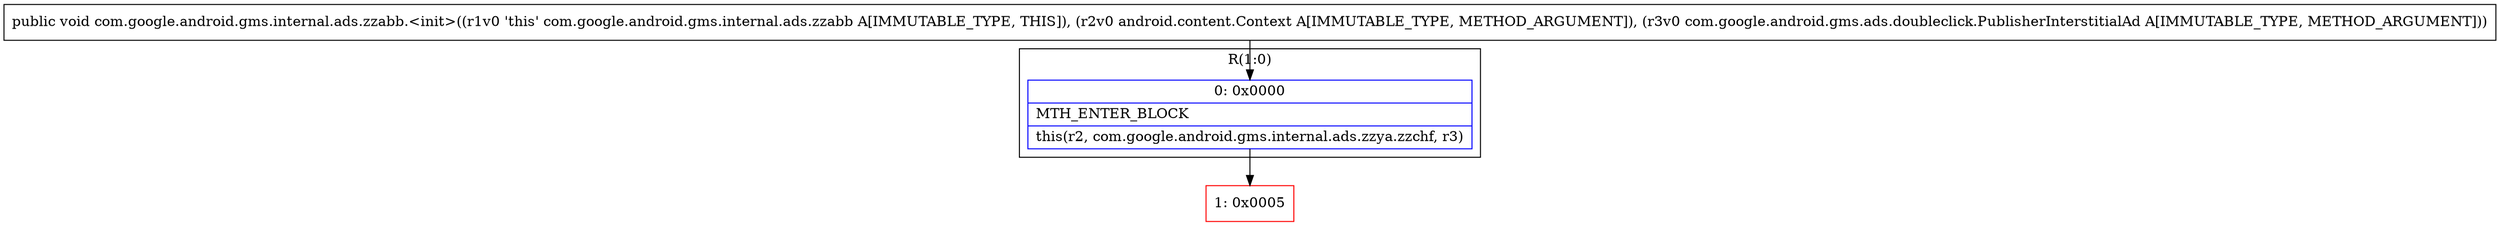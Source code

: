 digraph "CFG forcom.google.android.gms.internal.ads.zzabb.\<init\>(Landroid\/content\/Context;Lcom\/google\/android\/gms\/ads\/doubleclick\/PublisherInterstitialAd;)V" {
subgraph cluster_Region_1986926964 {
label = "R(1:0)";
node [shape=record,color=blue];
Node_0 [shape=record,label="{0\:\ 0x0000|MTH_ENTER_BLOCK\l|this(r2, com.google.android.gms.internal.ads.zzya.zzchf, r3)\l}"];
}
Node_1 [shape=record,color=red,label="{1\:\ 0x0005}"];
MethodNode[shape=record,label="{public void com.google.android.gms.internal.ads.zzabb.\<init\>((r1v0 'this' com.google.android.gms.internal.ads.zzabb A[IMMUTABLE_TYPE, THIS]), (r2v0 android.content.Context A[IMMUTABLE_TYPE, METHOD_ARGUMENT]), (r3v0 com.google.android.gms.ads.doubleclick.PublisherInterstitialAd A[IMMUTABLE_TYPE, METHOD_ARGUMENT])) }"];
MethodNode -> Node_0;
Node_0 -> Node_1;
}

